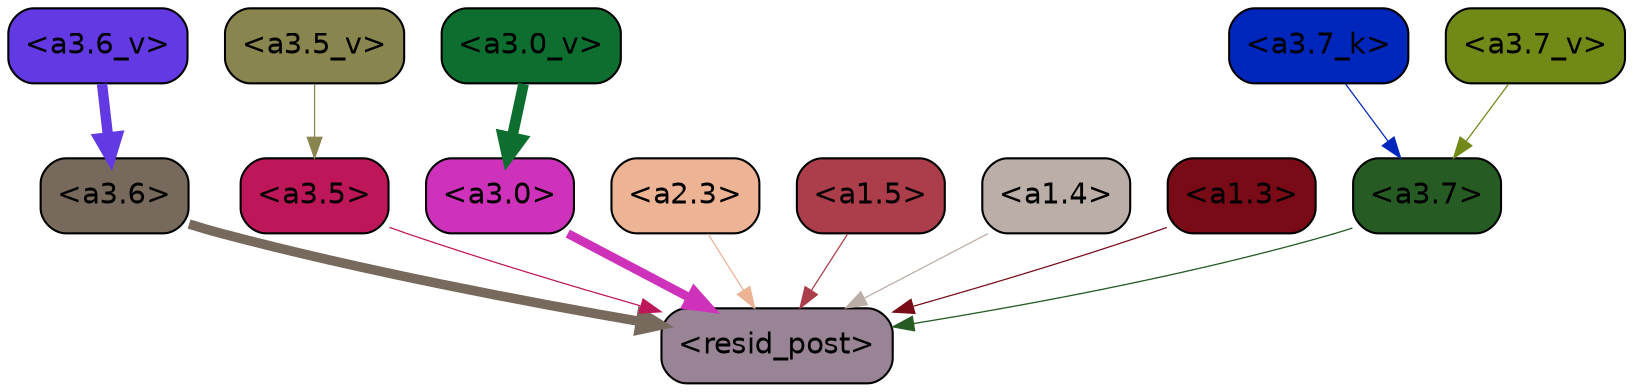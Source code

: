 strict digraph "" {
	graph [bgcolor=transparent,
		layout=dot,
		overlap=false,
		splines=true
	];
	"<a3.7>"	[color=black,
		fillcolor="#265c24",
		fontname=Helvetica,
		shape=box,
		style="filled, rounded"];
	"<resid_post>"	[color=black,
		fillcolor="#998495",
		fontname=Helvetica,
		shape=box,
		style="filled, rounded"];
	"<a3.7>" -> "<resid_post>"	[color="#265c24",
		penwidth=0.6239100098609924];
	"<a3.6>"	[color=black,
		fillcolor="#776a5c",
		fontname=Helvetica,
		shape=box,
		style="filled, rounded"];
	"<a3.6>" -> "<resid_post>"	[color="#776a5c",
		penwidth=4.569062113761902];
	"<a3.5>"	[color=black,
		fillcolor="#be1759",
		fontname=Helvetica,
		shape=box,
		style="filled, rounded"];
	"<a3.5>" -> "<resid_post>"	[color="#be1759",
		penwidth=0.6];
	"<a3.0>"	[color=black,
		fillcolor="#ce32ba",
		fontname=Helvetica,
		shape=box,
		style="filled, rounded"];
	"<a3.0>" -> "<resid_post>"	[color="#ce32ba",
		penwidth=4.283544182777405];
	"<a2.3>"	[color=black,
		fillcolor="#edb395",
		fontname=Helvetica,
		shape=box,
		style="filled, rounded"];
	"<a2.3>" -> "<resid_post>"	[color="#edb395",
		penwidth=0.6];
	"<a1.5>"	[color=black,
		fillcolor="#ac3d4a",
		fontname=Helvetica,
		shape=box,
		style="filled, rounded"];
	"<a1.5>" -> "<resid_post>"	[color="#ac3d4a",
		penwidth=0.6];
	"<a1.4>"	[color=black,
		fillcolor="#bbaea6",
		fontname=Helvetica,
		shape=box,
		style="filled, rounded"];
	"<a1.4>" -> "<resid_post>"	[color="#bbaea6",
		penwidth=0.6];
	"<a1.3>"	[color=black,
		fillcolor="#790b17",
		fontname=Helvetica,
		shape=box,
		style="filled, rounded"];
	"<a1.3>" -> "<resid_post>"	[color="#790b17",
		penwidth=0.6];
	"<a3.7_k>"	[color=black,
		fillcolor="#0026bb",
		fontname=Helvetica,
		shape=box,
		style="filled, rounded"];
	"<a3.7_k>" -> "<a3.7>"	[color="#0026bb",
		penwidth=0.6];
	"<a3.7_v>"	[color=black,
		fillcolor="#708917",
		fontname=Helvetica,
		shape=box,
		style="filled, rounded"];
	"<a3.7_v>" -> "<a3.7>"	[color="#708917",
		penwidth=0.6];
	"<a3.6_v>"	[color=black,
		fillcolor="#6339e3",
		fontname=Helvetica,
		shape=box,
		style="filled, rounded"];
	"<a3.6_v>" -> "<a3.6>"	[color="#6339e3",
		penwidth=4.972373723983765];
	"<a3.5_v>"	[color=black,
		fillcolor="#88854e",
		fontname=Helvetica,
		shape=box,
		style="filled, rounded"];
	"<a3.5_v>" -> "<a3.5>"	[color="#88854e",
		penwidth=0.6];
	"<a3.0_v>"	[color=black,
		fillcolor="#0d6e30",
		fontname=Helvetica,
		shape=box,
		style="filled, rounded"];
	"<a3.0_v>" -> "<a3.0>"	[color="#0d6e30",
		penwidth=5.1638524532318115];
}
